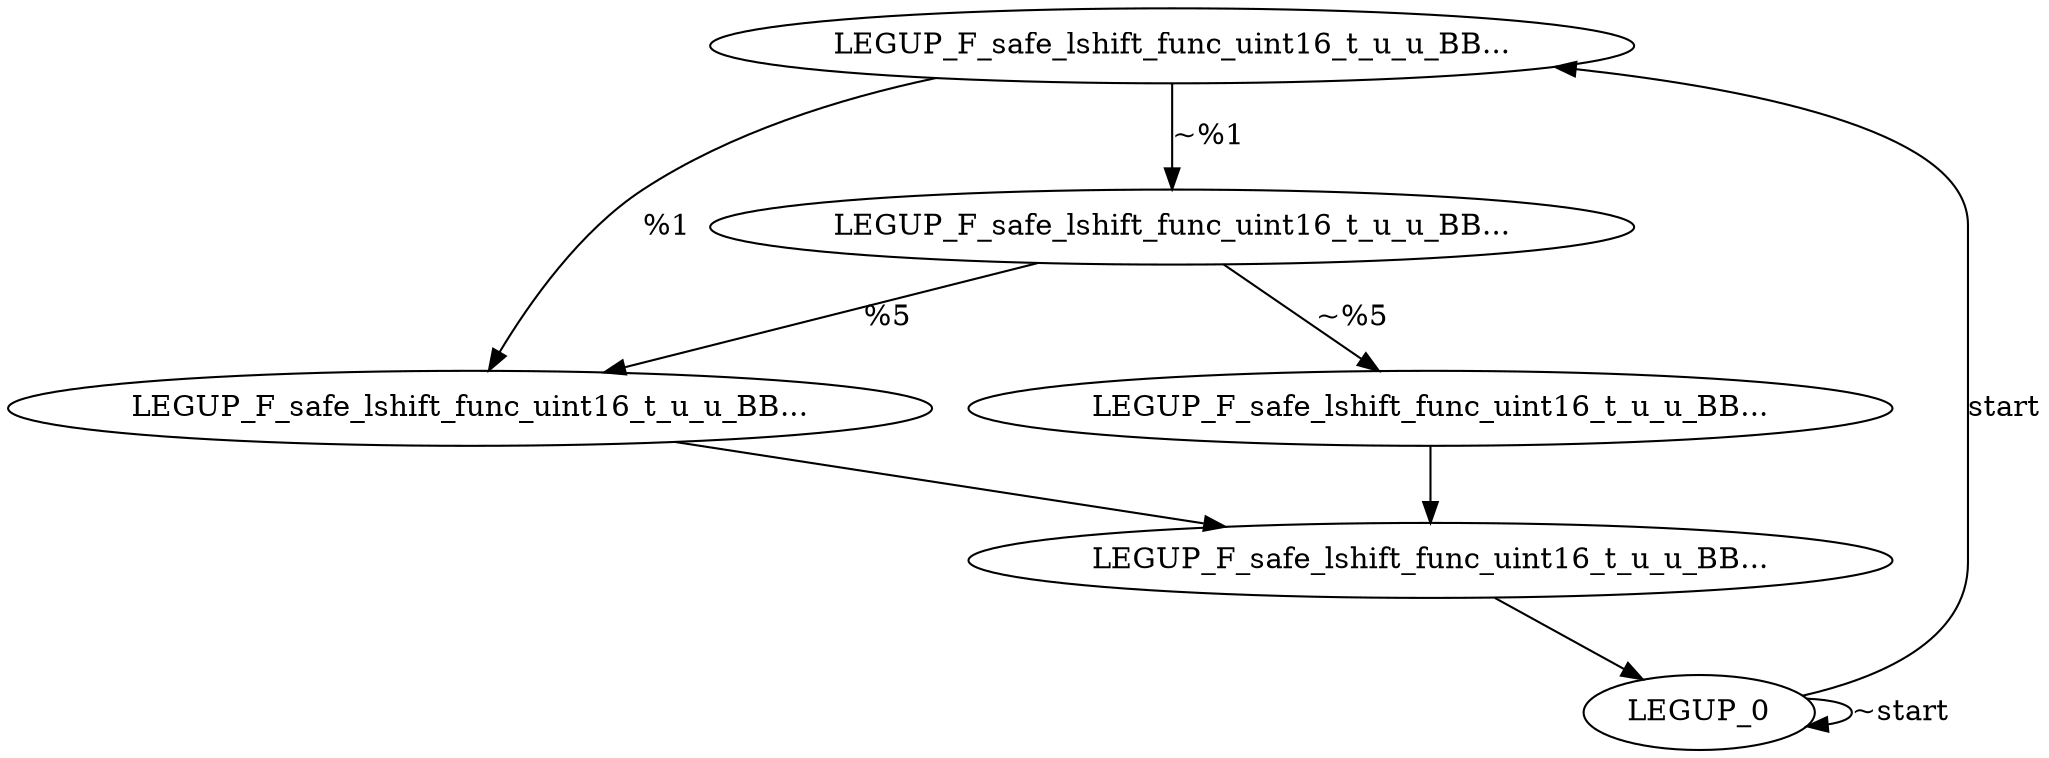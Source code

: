 digraph {
Node0x2b6de80[label="LEGUP_F_safe_lshift_func_uint16_t_u_u_BB..."];
Node0x2b85dc0[label="LEGUP_0"];
Node0x2b85dc0 -> Node0x2b6de80[label="start"];
Node0x2b85dc0 -> Node0x2b85dc0[label="~start"];
Node0x2b6d680[label="LEGUP_F_safe_lshift_func_uint16_t_u_u_BB..."];
Node0x2b6de80 -> Node0x2b6d680[label="%1"];
Node0x2b6df90[label="LEGUP_F_safe_lshift_func_uint16_t_u_u_BB..."];
Node0x2b6de80 -> Node0x2b6df90[label="~%1"];
Node0x2b6df90 -> Node0x2b6d680[label="%5"];
Node0x2b6d7d0[label="LEGUP_F_safe_lshift_func_uint16_t_u_u_BB..."];
Node0x2b6df90 -> Node0x2b6d7d0[label="~%5"];
Node0x2b6c810[label="LEGUP_F_safe_lshift_func_uint16_t_u_u_BB..."];
Node0x2b6d680 -> Node0x2b6c810;
Node0x2b6d7d0 -> Node0x2b6c810;
Node0x2b6c810 -> Node0x2b85dc0;
}
